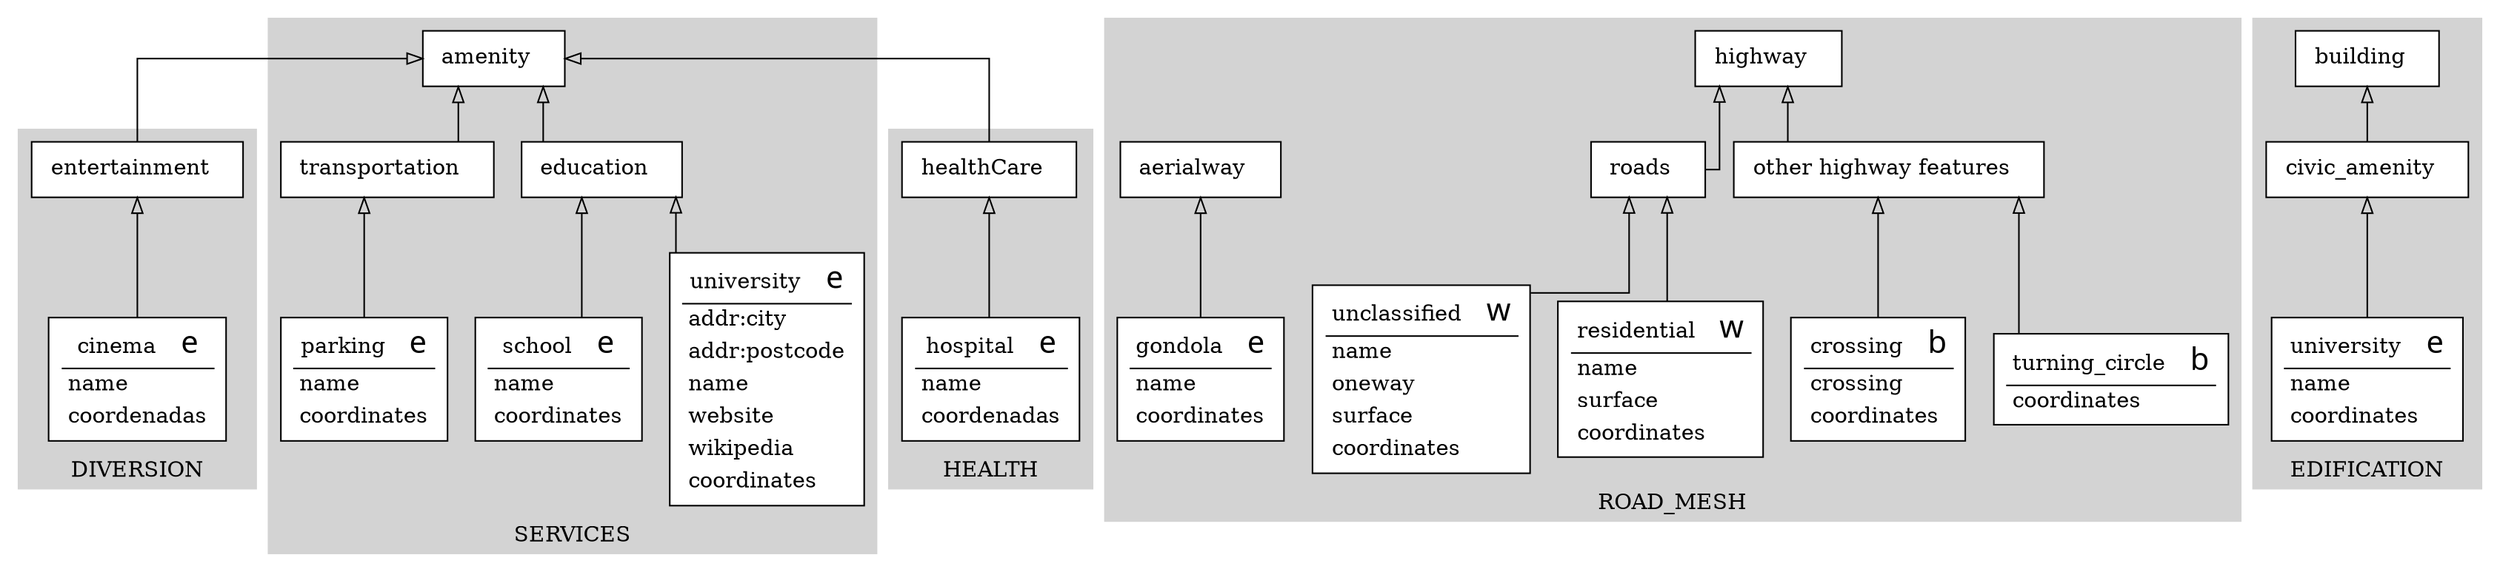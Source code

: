digraph structs { 
	node [shape=box]
	subgraph cluster_DIVERSION {
		node [color=black style=filled]
		color=lightgrey style=filled
		label=DIVERSION
		0[style = "filled, bold" penwidth = "1" fillcolor="white" label=<
			<TABLE color="black" border="0">
			 <TR>
				<TD align="center"><font color="black">cinema</font>  
				<font FACE="sigmoda" POINT-SIZE="20.0"> e</font></TD>
			</TR>
			<hr/>
			<TR>
				<TD align="left">name</TD>
			 </TR>
			<TR>
				<TD align="left">coordenadas</TD>
			 </TR>
			</TABLE>>]
		1[style = "filled, bold" penwidth = "1" fillcolor="white" label=<
			<TABLE color="black" border="0">
			 <TR>
				<TD align="center"><font color="black">entertainment</font>  </TD>
			</TR>
			</TABLE>>]
	}
	subgraph cluster_SERVICES {
		node [color=black style=filled]
		color=lightgrey style=filled
		label=SERVICES
		2[style = "filled, bold" penwidth = "1" fillcolor="white" label=<
			<TABLE color="black" border="0">
			 <TR>
				<TD align="center"><font color="black">university</font>  
				<font FACE="sigmoda" POINT-SIZE="20.0"> e</font></TD>
			</TR>
			<hr/>
			<TR>
				<TD align="left">addr:city</TD>
			 </TR>
			<TR>
				<TD align="left">addr:postcode</TD>
			 </TR>
			<TR>
				<TD align="left">name</TD>
			 </TR>
			<TR>
				<TD align="left">website</TD>
			 </TR>
			<TR>
				<TD align="left">wikipedia</TD>
			 </TR>
			<TR>
				<TD align="left">coordinates</TD>
			 </TR>
			</TABLE>>]
		3[style = "filled, bold" penwidth = "1" fillcolor="white" label=<
			<TABLE color="black" border="0">
			 <TR>
				<TD align="center"><font color="black">amenity</font>  </TD>
			</TR>
			</TABLE>>]
		4[style = "filled, bold" penwidth = "1" fillcolor="white" label=<
			<TABLE color="black" border="0">
			 <TR>
				<TD align="center"><font color="black">school</font>  
				<font FACE="sigmoda" POINT-SIZE="20.0"> e</font></TD>
			</TR>
			<hr/>
			<TR>
				<TD align="left">name</TD>
			 </TR>
			<TR>
				<TD align="left">coordinates</TD>
			 </TR>
			</TABLE>>]
		5[style = "filled, bold" penwidth = "1" fillcolor="white" label=<
			<TABLE color="black" border="0">
			 <TR>
				<TD align="center"><font color="black">parking</font>  
				<font FACE="sigmoda" POINT-SIZE="20.0"> e</font></TD>
			</TR>
			<hr/>
			<TR>
				<TD align="left">name</TD>
			 </TR>
			<TR>
				<TD align="left">coordinates</TD>
			 </TR>
			</TABLE>>]
		6[style = "filled, bold" penwidth = "1" fillcolor="white" label=<
			<TABLE color="black" border="0">
			 <TR>
				<TD align="center"><font color="black">education</font>  </TD>
			</TR>
			</TABLE>>]
		7[style = "filled, bold" penwidth = "1" fillcolor="white" label=<
			<TABLE color="black" border="0">
			 <TR>
				<TD align="center"><font color="black">transportation</font>  </TD>
			</TR>
			</TABLE>>]
	}
	subgraph cluster_HEALTH {
		node [color=black style=filled]
		color=lightgrey style=filled
		label=HEALTH
		8[style = "filled, bold" penwidth = "1" fillcolor="white" label=<
			<TABLE color="black" border="0">
			 <TR>
				<TD align="center"><font color="black">hospital</font>  
				<font FACE="sigmoda" POINT-SIZE="20.0"> e</font></TD>
			</TR>
			<hr/>
			<TR>
				<TD align="left">name</TD>
			 </TR>
			<TR>
				<TD align="left">coordenadas</TD>
			 </TR>
			</TABLE>>]
		9[style = "filled, bold" penwidth = "1" fillcolor="white" label=<
			<TABLE color="black" border="0">
			 <TR>
				<TD align="center"><font color="black">healthCare</font>  </TD>
			</TR>
			</TABLE>>]
	}
	subgraph cluster_ROAD_MESH {
		node [color=black style=filled]
		color=lightgrey style=filled
		label=ROAD_MESH
		10[style = "filled, bold" penwidth = "1" fillcolor="white" label=<
			<TABLE color="black" border="0">
			 <TR>
				<TD align="center"><font color="black">turning_circle</font>  
				<font FACE="sigmoda" POINT-SIZE="20.0"> b</font></TD>
			</TR>
			<hr/>
			<TR>
				<TD align="left">coordinates</TD>
			 </TR>
			</TABLE>>]
		11[style = "filled, bold" penwidth = "1" fillcolor="white" label=<
			<TABLE color="black" border="0">
			 <TR>
				<TD align="center"><font color="black">highway</font>  </TD>
			</TR>
			</TABLE>>]
		12[style = "filled, bold" penwidth = "1" fillcolor="white" label=<
			<TABLE color="black" border="0">
			 <TR>
				<TD align="center"><font color="black">crossing</font>  
				<font FACE="sigmoda" POINT-SIZE="20.0"> b</font></TD>
			</TR>
			<hr/>
			<TR>
				<TD align="left">crossing</TD>
			 </TR>
			<TR>
				<TD align="left">coordinates</TD>
			 </TR>
			</TABLE>>]
		13[style = "filled, bold" penwidth = "1" fillcolor="white" label=<
			<TABLE color="black" border="0">
			 <TR>
				<TD align="center"><font color="black">residential</font>  
				<font FACE="sigmoda" POINT-SIZE="20.0"> w</font></TD>
			</TR>
			<hr/>
			<TR>
				<TD align="left">name</TD>
			 </TR>
			<TR>
				<TD align="left">surface</TD>
			 </TR>
			<TR>
				<TD align="left">coordinates</TD>
			 </TR>
			</TABLE>>]
		14[style = "filled, bold" penwidth = "1" fillcolor="white" label=<
			<TABLE color="black" border="0">
			 <TR>
				<TD align="center"><font color="black">unclassified</font>  
				<font FACE="sigmoda" POINT-SIZE="20.0"> w</font></TD>
			</TR>
			<hr/>
			<TR>
				<TD align="left">name</TD>
			 </TR>
			<TR>
				<TD align="left">oneway</TD>
			 </TR>
			<TR>
				<TD align="left">surface</TD>
			 </TR>
			<TR>
				<TD align="left">coordinates</TD>
			 </TR>
			</TABLE>>]
		15[style = "filled, bold" penwidth = "1" fillcolor="white" label=<
			<TABLE color="black" border="0">
			 <TR>
				<TD align="center"><font color="black">gondola</font>  
				<font FACE="sigmoda" POINT-SIZE="20.0"> e</font></TD>
			</TR>
			<hr/>
			<TR>
				<TD align="left">name</TD>
			 </TR>
			<TR>
				<TD align="left">coordinates</TD>
			 </TR>
			</TABLE>>]
		16[style = "filled, bold" penwidth = "1" fillcolor="white" label=<
			<TABLE color="black" border="0">
			 <TR>
				<TD align="center"><font color="black">aerialway</font>  </TD>
			</TR>
			</TABLE>>]
		17[style = "filled, bold" penwidth = "1" fillcolor="white" label=<
			<TABLE color="black" border="0">
			 <TR>
				<TD align="center"><font color="black">other highway features</font>  </TD>
			</TR>
			</TABLE>>]
		18[style = "filled, bold" penwidth = "1" fillcolor="white" label=<
			<TABLE color="black" border="0">
			 <TR>
				<TD align="center"><font color="black">roads</font>  </TD>
			</TR>
			</TABLE>>]
	}
	subgraph cluster_EDIFICATION {
		node [color=black style=filled]
		color=lightgrey style=filled
		label=EDIFICATION
		19[style = "filled, bold" penwidth = "1" fillcolor="white" label=<
			<TABLE color="black" border="0">
			 <TR>
				<TD align="center"><font color="black">university</font>  
				<font FACE="sigmoda" POINT-SIZE="20.0"> e</font></TD>
			</TR>
			<hr/>
			<TR>
				<TD align="left">name</TD>
			 </TR>
			<TR>
				<TD align="left">coordinates</TD>
			 </TR>
			</TABLE>>]
		20[style = "filled, bold" penwidth = "1" fillcolor="white" label=<
			<TABLE color="black" border="0">
			 <TR>
				<TD align="center"><font color="black">building</font>  </TD>
			</TR>
			</TABLE>>]
		21[style = "filled, bold" penwidth = "1" fillcolor="white" label=<
			<TABLE color="black" border="0">
			 <TR>
				<TD align="center"><font color="black">civic_amenity</font>  </TD>
			</TR>
			</TABLE>>]
	}
		0 -> 1[arrowhead=onormal]
		1 -> 3[arrowhead=onormal]
		2 -> 6[arrowhead=onormal]
		4 -> 6[arrowhead=onormal]
		5 -> 7[arrowhead=onormal]
		6 -> 3[arrowhead=onormal]
		7 -> 3[arrowhead=onormal]
		8 -> 9[arrowhead=onormal]
		9 -> 3[arrowhead=onormal]
		10 -> 17[arrowhead=onormal]
		12 -> 17[arrowhead=onormal]
		13 -> 18[arrowhead=onormal]
		14 -> 18[arrowhead=onormal]
		15 -> 16[arrowhead=onormal]
		17 -> 11[arrowhead=onormal]
		18 -> 11[arrowhead=onormal]
		19 -> 21[arrowhead=onormal]
		21 -> 20[arrowhead=onormal]
	rankdir=BT
	splines=ortho
}